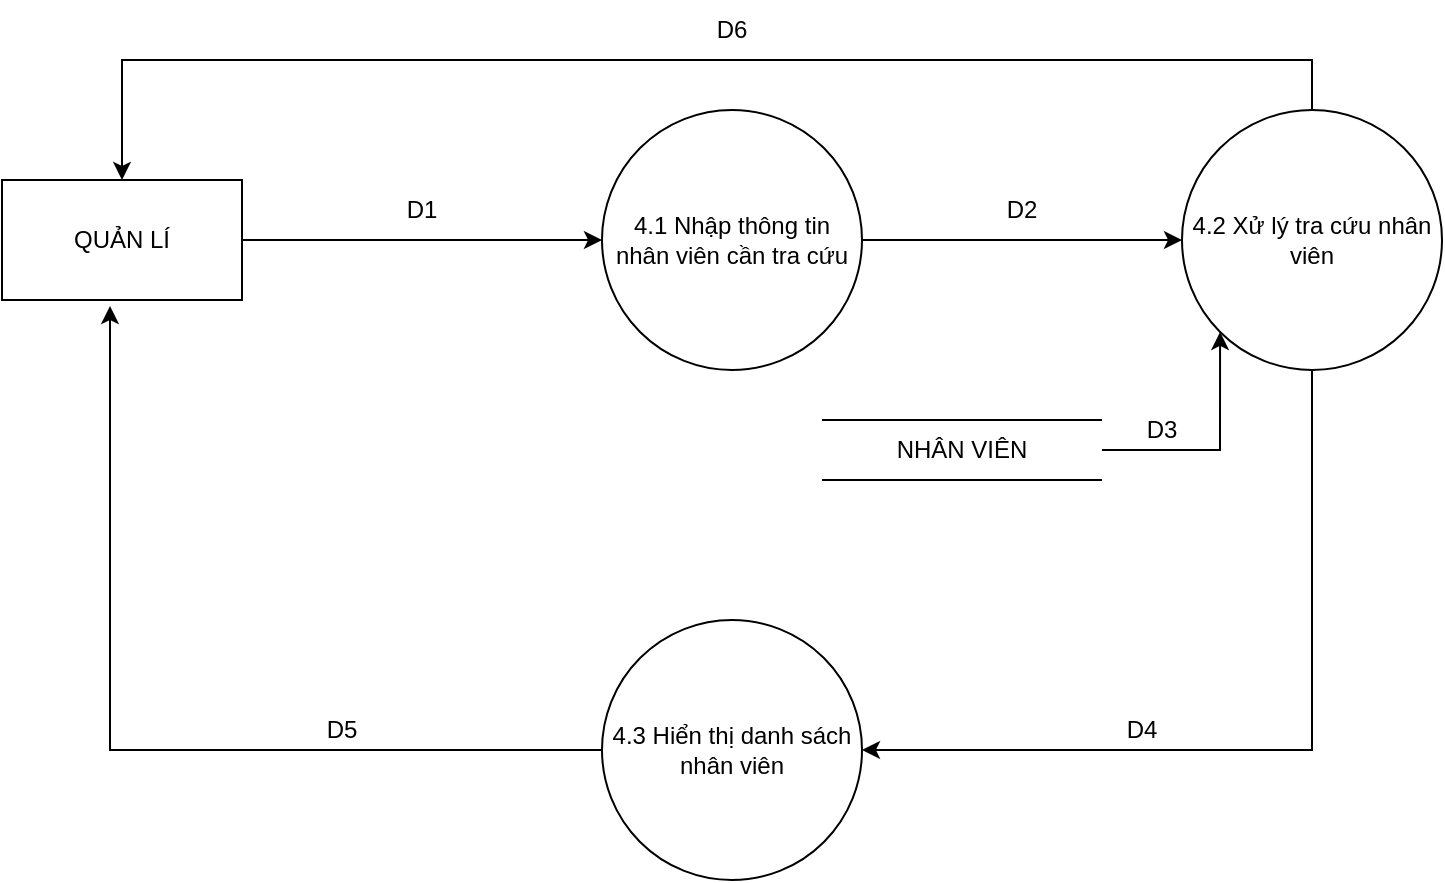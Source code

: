 <mxfile version="17.4.2" type="device"><diagram id="A5IZEtbxsm22RfBudc_c" name="Page-1"><mxGraphModel dx="868" dy="593" grid="1" gridSize="10" guides="1" tooltips="1" connect="1" arrows="1" fold="1" page="1" pageScale="1" pageWidth="827" pageHeight="1169" math="0" shadow="0"><root><mxCell id="0"/><mxCell id="1" parent="0"/><mxCell id="0osF4DFIEE3qyTUbiHvK-6" style="edgeStyle=orthogonalEdgeStyle;rounded=0;orthogonalLoop=1;jettySize=auto;html=1;" parent="1" source="0osF4DFIEE3qyTUbiHvK-1" target="0osF4DFIEE3qyTUbiHvK-2" edge="1"><mxGeometry relative="1" as="geometry"/></mxCell><mxCell id="0osF4DFIEE3qyTUbiHvK-1" value="QUẢN LÍ" style="rounded=0;whiteSpace=wrap;html=1;" parent="1" vertex="1"><mxGeometry x="150" y="200" width="120" height="60" as="geometry"/></mxCell><mxCell id="0osF4DFIEE3qyTUbiHvK-7" style="edgeStyle=orthogonalEdgeStyle;rounded=0;orthogonalLoop=1;jettySize=auto;html=1;" parent="1" source="0osF4DFIEE3qyTUbiHvK-2" target="0osF4DFIEE3qyTUbiHvK-3" edge="1"><mxGeometry relative="1" as="geometry"/></mxCell><mxCell id="0osF4DFIEE3qyTUbiHvK-2" value="4.1 Nhập thông tin nhân viên cần tra cứu" style="ellipse;whiteSpace=wrap;html=1;aspect=fixed;" parent="1" vertex="1"><mxGeometry x="450" y="165" width="130" height="130" as="geometry"/></mxCell><mxCell id="0osF4DFIEE3qyTUbiHvK-8" style="edgeStyle=orthogonalEdgeStyle;rounded=0;orthogonalLoop=1;jettySize=auto;html=1;entryX=1;entryY=0.5;entryDx=0;entryDy=0;" parent="1" source="0osF4DFIEE3qyTUbiHvK-3" target="0osF4DFIEE3qyTUbiHvK-5" edge="1"><mxGeometry relative="1" as="geometry"><Array as="points"><mxPoint x="805" y="485"/></Array></mxGeometry></mxCell><mxCell id="9jUlTuY-Pm64ZW1JB8gH-1" style="edgeStyle=orthogonalEdgeStyle;rounded=0;orthogonalLoop=1;jettySize=auto;html=1;entryX=0.5;entryY=0;entryDx=0;entryDy=0;" edge="1" parent="1" source="0osF4DFIEE3qyTUbiHvK-3" target="0osF4DFIEE3qyTUbiHvK-1"><mxGeometry relative="1" as="geometry"><Array as="points"><mxPoint x="805" y="140"/><mxPoint x="210" y="140"/></Array></mxGeometry></mxCell><mxCell id="0osF4DFIEE3qyTUbiHvK-3" value="4.2 Xử lý tra cứu nhân viên" style="ellipse;whiteSpace=wrap;html=1;aspect=fixed;" parent="1" vertex="1"><mxGeometry x="740" y="165" width="130" height="130" as="geometry"/></mxCell><mxCell id="0osF4DFIEE3qyTUbiHvK-9" style="edgeStyle=orthogonalEdgeStyle;rounded=0;orthogonalLoop=1;jettySize=auto;html=1;entryX=0.45;entryY=1.05;entryDx=0;entryDy=0;entryPerimeter=0;" parent="1" source="0osF4DFIEE3qyTUbiHvK-5" target="0osF4DFIEE3qyTUbiHvK-1" edge="1"><mxGeometry relative="1" as="geometry"/></mxCell><mxCell id="0osF4DFIEE3qyTUbiHvK-5" value="4.3 Hiển thị danh sách nhân viên" style="ellipse;whiteSpace=wrap;html=1;aspect=fixed;" parent="1" vertex="1"><mxGeometry x="450" y="420" width="130" height="130" as="geometry"/></mxCell><mxCell id="0osF4DFIEE3qyTUbiHvK-10" value="" style="endArrow=none;html=1;rounded=0;" parent="1" edge="1"><mxGeometry width="50" height="50" relative="1" as="geometry"><mxPoint x="560" y="320" as="sourcePoint"/><mxPoint x="700" y="320" as="targetPoint"/></mxGeometry></mxCell><mxCell id="0osF4DFIEE3qyTUbiHvK-11" value="" style="endArrow=none;html=1;rounded=0;" parent="1" edge="1"><mxGeometry width="50" height="50" relative="1" as="geometry"><mxPoint x="560" y="350" as="sourcePoint"/><mxPoint x="700" y="350" as="targetPoint"/></mxGeometry></mxCell><mxCell id="0osF4DFIEE3qyTUbiHvK-13" style="edgeStyle=orthogonalEdgeStyle;rounded=0;orthogonalLoop=1;jettySize=auto;html=1;entryX=0;entryY=1;entryDx=0;entryDy=0;" parent="1" source="0osF4DFIEE3qyTUbiHvK-12" target="0osF4DFIEE3qyTUbiHvK-3" edge="1"><mxGeometry relative="1" as="geometry"/></mxCell><mxCell id="0osF4DFIEE3qyTUbiHvK-12" value="NHÂN VIÊN" style="text;html=1;strokeColor=none;fillColor=none;align=center;verticalAlign=middle;whiteSpace=wrap;rounded=0;" parent="1" vertex="1"><mxGeometry x="560" y="320" width="140" height="30" as="geometry"/></mxCell><mxCell id="0osF4DFIEE3qyTUbiHvK-15" value="D1" style="text;html=1;strokeColor=none;fillColor=none;align=center;verticalAlign=middle;whiteSpace=wrap;rounded=0;" parent="1" vertex="1"><mxGeometry x="330" y="200" width="60" height="30" as="geometry"/></mxCell><mxCell id="0osF4DFIEE3qyTUbiHvK-16" value="D2" style="text;html=1;strokeColor=none;fillColor=none;align=center;verticalAlign=middle;whiteSpace=wrap;rounded=0;" parent="1" vertex="1"><mxGeometry x="630" y="200" width="60" height="30" as="geometry"/></mxCell><mxCell id="0osF4DFIEE3qyTUbiHvK-17" value="D3" style="text;html=1;strokeColor=none;fillColor=none;align=center;verticalAlign=middle;whiteSpace=wrap;rounded=0;" parent="1" vertex="1"><mxGeometry x="700" y="310" width="60" height="30" as="geometry"/></mxCell><mxCell id="0osF4DFIEE3qyTUbiHvK-18" value="D4" style="text;html=1;strokeColor=none;fillColor=none;align=center;verticalAlign=middle;whiteSpace=wrap;rounded=0;" parent="1" vertex="1"><mxGeometry x="690" y="460" width="60" height="30" as="geometry"/></mxCell><mxCell id="0osF4DFIEE3qyTUbiHvK-19" value="D5" style="text;html=1;strokeColor=none;fillColor=none;align=center;verticalAlign=middle;whiteSpace=wrap;rounded=0;" parent="1" vertex="1"><mxGeometry x="290" y="460" width="60" height="30" as="geometry"/></mxCell><mxCell id="9jUlTuY-Pm64ZW1JB8gH-2" value="D6" style="text;html=1;strokeColor=none;fillColor=none;align=center;verticalAlign=middle;whiteSpace=wrap;rounded=0;" vertex="1" parent="1"><mxGeometry x="485" y="110" width="60" height="30" as="geometry"/></mxCell></root></mxGraphModel></diagram></mxfile>